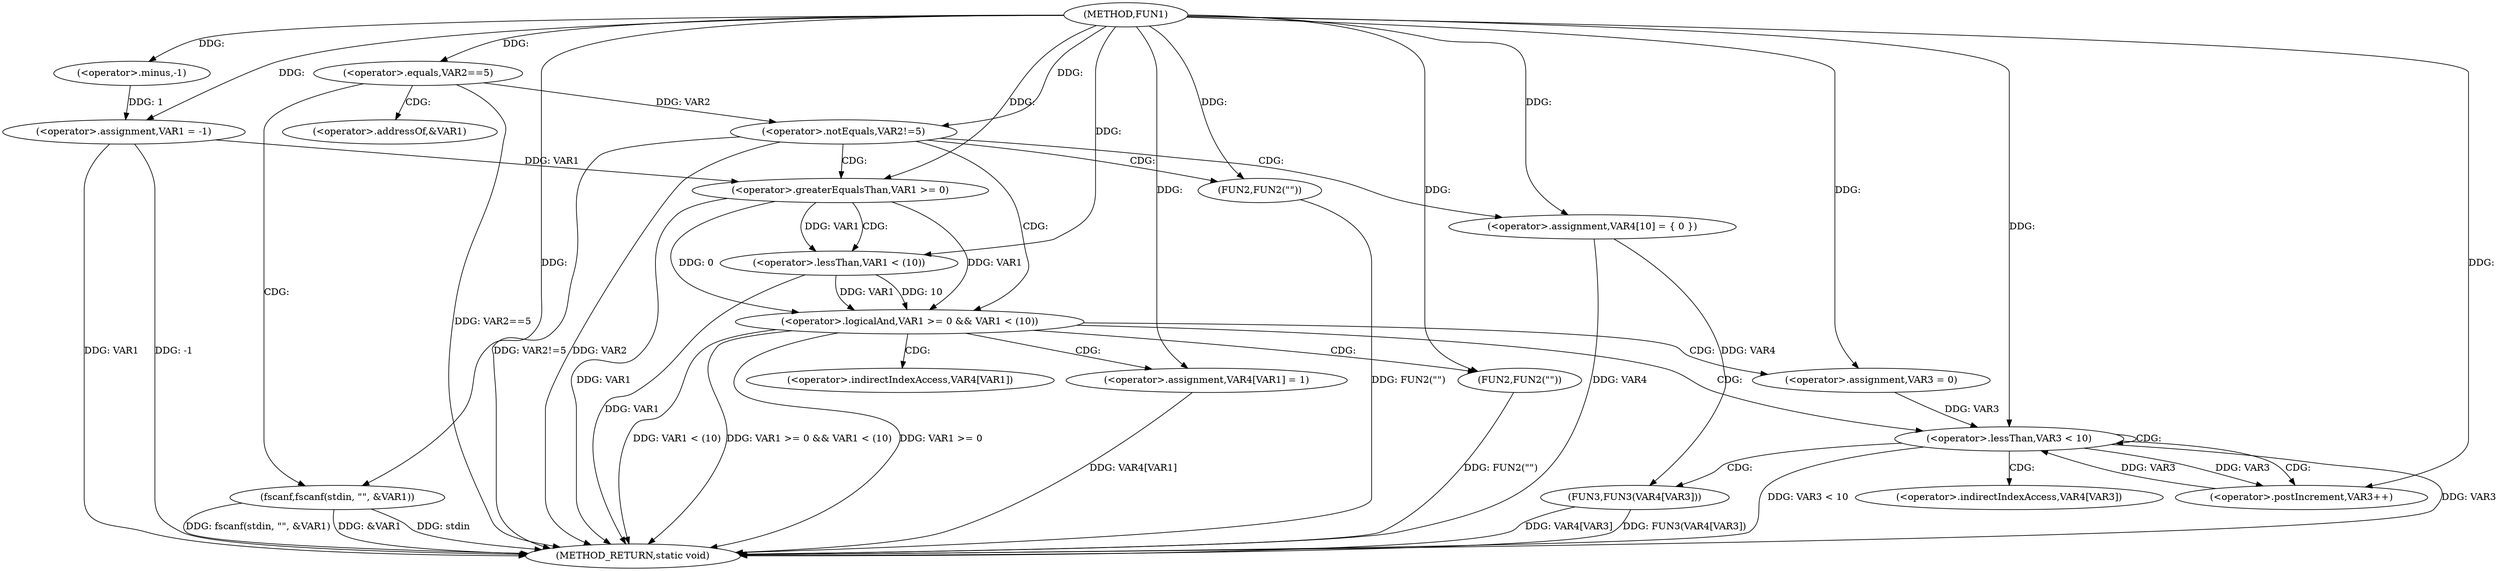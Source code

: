 digraph FUN1 {  
"1000100" [label = "(METHOD,FUN1)" ]
"1000163" [label = "(METHOD_RETURN,static void)" ]
"1000103" [label = "(<operator>.assignment,VAR1 = -1)" ]
"1000105" [label = "(<operator>.minus,-1)" ]
"1000108" [label = "(<operator>.equals,VAR2==5)" ]
"1000112" [label = "(fscanf,fscanf(stdin, \"\", &VAR1))" ]
"1000118" [label = "(<operator>.notEquals,VAR2!=5)" ]
"1000122" [label = "(FUN2,FUN2(\"\"))" ]
"1000129" [label = "(<operator>.assignment,VAR4[10] = { 0 })" ]
"1000132" [label = "(<operator>.logicalAnd,VAR1 >= 0 && VAR1 < (10))" ]
"1000133" [label = "(<operator>.greaterEqualsThan,VAR1 >= 0)" ]
"1000136" [label = "(<operator>.lessThan,VAR1 < (10))" ]
"1000140" [label = "(<operator>.assignment,VAR4[VAR1] = 1)" ]
"1000146" [label = "(<operator>.assignment,VAR3 = 0)" ]
"1000149" [label = "(<operator>.lessThan,VAR3 < 10)" ]
"1000152" [label = "(<operator>.postIncrement,VAR3++)" ]
"1000155" [label = "(FUN3,FUN3(VAR4[VAR3]))" ]
"1000161" [label = "(FUN2,FUN2(\"\"))" ]
"1000115" [label = "(<operator>.addressOf,&VAR1)" ]
"1000141" [label = "(<operator>.indirectIndexAccess,VAR4[VAR1])" ]
"1000156" [label = "(<operator>.indirectIndexAccess,VAR4[VAR3])" ]
  "1000129" -> "1000163"  [ label = "DDG: VAR4"] 
  "1000108" -> "1000163"  [ label = "DDG: VAR2==5"] 
  "1000103" -> "1000163"  [ label = "DDG: VAR1"] 
  "1000103" -> "1000163"  [ label = "DDG: -1"] 
  "1000112" -> "1000163"  [ label = "DDG: &VAR1"] 
  "1000149" -> "1000163"  [ label = "DDG: VAR3 < 10"] 
  "1000118" -> "1000163"  [ label = "DDG: VAR2!=5"] 
  "1000112" -> "1000163"  [ label = "DDG: stdin"] 
  "1000149" -> "1000163"  [ label = "DDG: VAR3"] 
  "1000155" -> "1000163"  [ label = "DDG: VAR4[VAR3]"] 
  "1000118" -> "1000163"  [ label = "DDG: VAR2"] 
  "1000161" -> "1000163"  [ label = "DDG: FUN2(\"\")"] 
  "1000136" -> "1000163"  [ label = "DDG: VAR1"] 
  "1000132" -> "1000163"  [ label = "DDG: VAR1 >= 0 && VAR1 < (10)"] 
  "1000140" -> "1000163"  [ label = "DDG: VAR4[VAR1]"] 
  "1000155" -> "1000163"  [ label = "DDG: FUN3(VAR4[VAR3])"] 
  "1000133" -> "1000163"  [ label = "DDG: VAR1"] 
  "1000132" -> "1000163"  [ label = "DDG: VAR1 >= 0"] 
  "1000112" -> "1000163"  [ label = "DDG: fscanf(stdin, \"\", &VAR1)"] 
  "1000132" -> "1000163"  [ label = "DDG: VAR1 < (10)"] 
  "1000122" -> "1000163"  [ label = "DDG: FUN2(\"\")"] 
  "1000105" -> "1000103"  [ label = "DDG: 1"] 
  "1000100" -> "1000103"  [ label = "DDG: "] 
  "1000100" -> "1000105"  [ label = "DDG: "] 
  "1000100" -> "1000108"  [ label = "DDG: "] 
  "1000100" -> "1000112"  [ label = "DDG: "] 
  "1000108" -> "1000118"  [ label = "DDG: VAR2"] 
  "1000100" -> "1000118"  [ label = "DDG: "] 
  "1000100" -> "1000122"  [ label = "DDG: "] 
  "1000100" -> "1000129"  [ label = "DDG: "] 
  "1000133" -> "1000132"  [ label = "DDG: VAR1"] 
  "1000133" -> "1000132"  [ label = "DDG: 0"] 
  "1000103" -> "1000133"  [ label = "DDG: VAR1"] 
  "1000100" -> "1000133"  [ label = "DDG: "] 
  "1000136" -> "1000132"  [ label = "DDG: VAR1"] 
  "1000136" -> "1000132"  [ label = "DDG: 10"] 
  "1000133" -> "1000136"  [ label = "DDG: VAR1"] 
  "1000100" -> "1000136"  [ label = "DDG: "] 
  "1000100" -> "1000140"  [ label = "DDG: "] 
  "1000100" -> "1000146"  [ label = "DDG: "] 
  "1000152" -> "1000149"  [ label = "DDG: VAR3"] 
  "1000146" -> "1000149"  [ label = "DDG: VAR3"] 
  "1000100" -> "1000149"  [ label = "DDG: "] 
  "1000149" -> "1000152"  [ label = "DDG: VAR3"] 
  "1000100" -> "1000152"  [ label = "DDG: "] 
  "1000129" -> "1000155"  [ label = "DDG: VAR4"] 
  "1000100" -> "1000161"  [ label = "DDG: "] 
  "1000108" -> "1000112"  [ label = "CDG: "] 
  "1000108" -> "1000115"  [ label = "CDG: "] 
  "1000118" -> "1000132"  [ label = "CDG: "] 
  "1000118" -> "1000129"  [ label = "CDG: "] 
  "1000118" -> "1000133"  [ label = "CDG: "] 
  "1000118" -> "1000122"  [ label = "CDG: "] 
  "1000132" -> "1000141"  [ label = "CDG: "] 
  "1000132" -> "1000161"  [ label = "CDG: "] 
  "1000132" -> "1000146"  [ label = "CDG: "] 
  "1000132" -> "1000149"  [ label = "CDG: "] 
  "1000132" -> "1000140"  [ label = "CDG: "] 
  "1000133" -> "1000136"  [ label = "CDG: "] 
  "1000149" -> "1000155"  [ label = "CDG: "] 
  "1000149" -> "1000156"  [ label = "CDG: "] 
  "1000149" -> "1000152"  [ label = "CDG: "] 
  "1000149" -> "1000149"  [ label = "CDG: "] 
}
